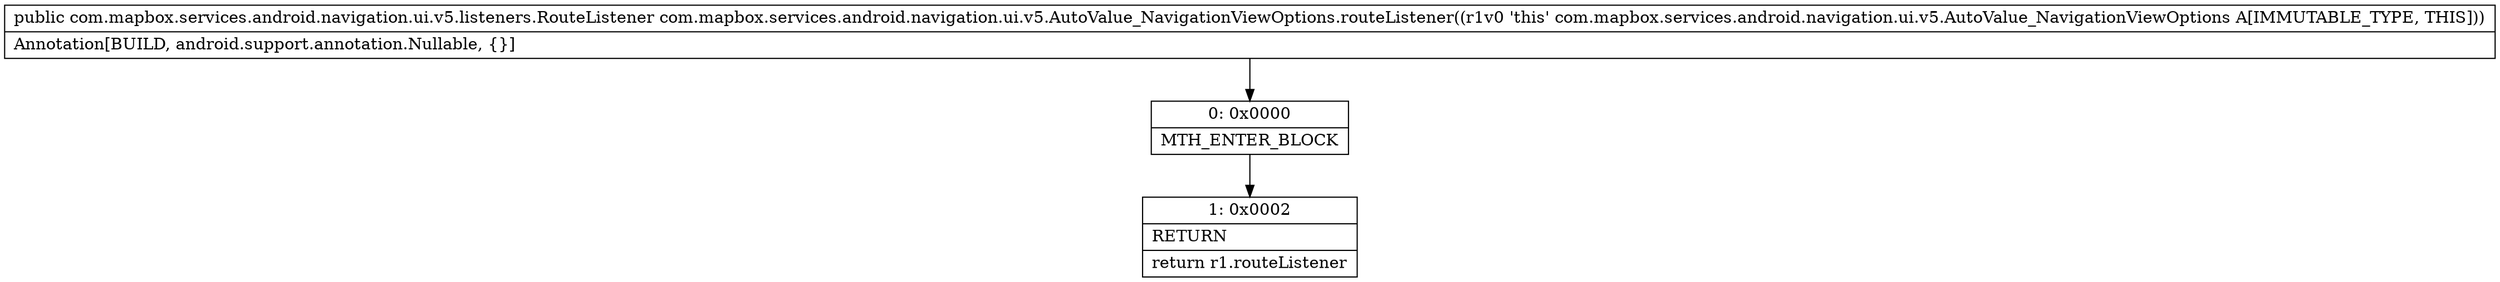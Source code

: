 digraph "CFG forcom.mapbox.services.android.navigation.ui.v5.AutoValue_NavigationViewOptions.routeListener()Lcom\/mapbox\/services\/android\/navigation\/ui\/v5\/listeners\/RouteListener;" {
Node_0 [shape=record,label="{0\:\ 0x0000|MTH_ENTER_BLOCK\l}"];
Node_1 [shape=record,label="{1\:\ 0x0002|RETURN\l|return r1.routeListener\l}"];
MethodNode[shape=record,label="{public com.mapbox.services.android.navigation.ui.v5.listeners.RouteListener com.mapbox.services.android.navigation.ui.v5.AutoValue_NavigationViewOptions.routeListener((r1v0 'this' com.mapbox.services.android.navigation.ui.v5.AutoValue_NavigationViewOptions A[IMMUTABLE_TYPE, THIS]))  | Annotation[BUILD, android.support.annotation.Nullable, \{\}]\l}"];
MethodNode -> Node_0;
Node_0 -> Node_1;
}

